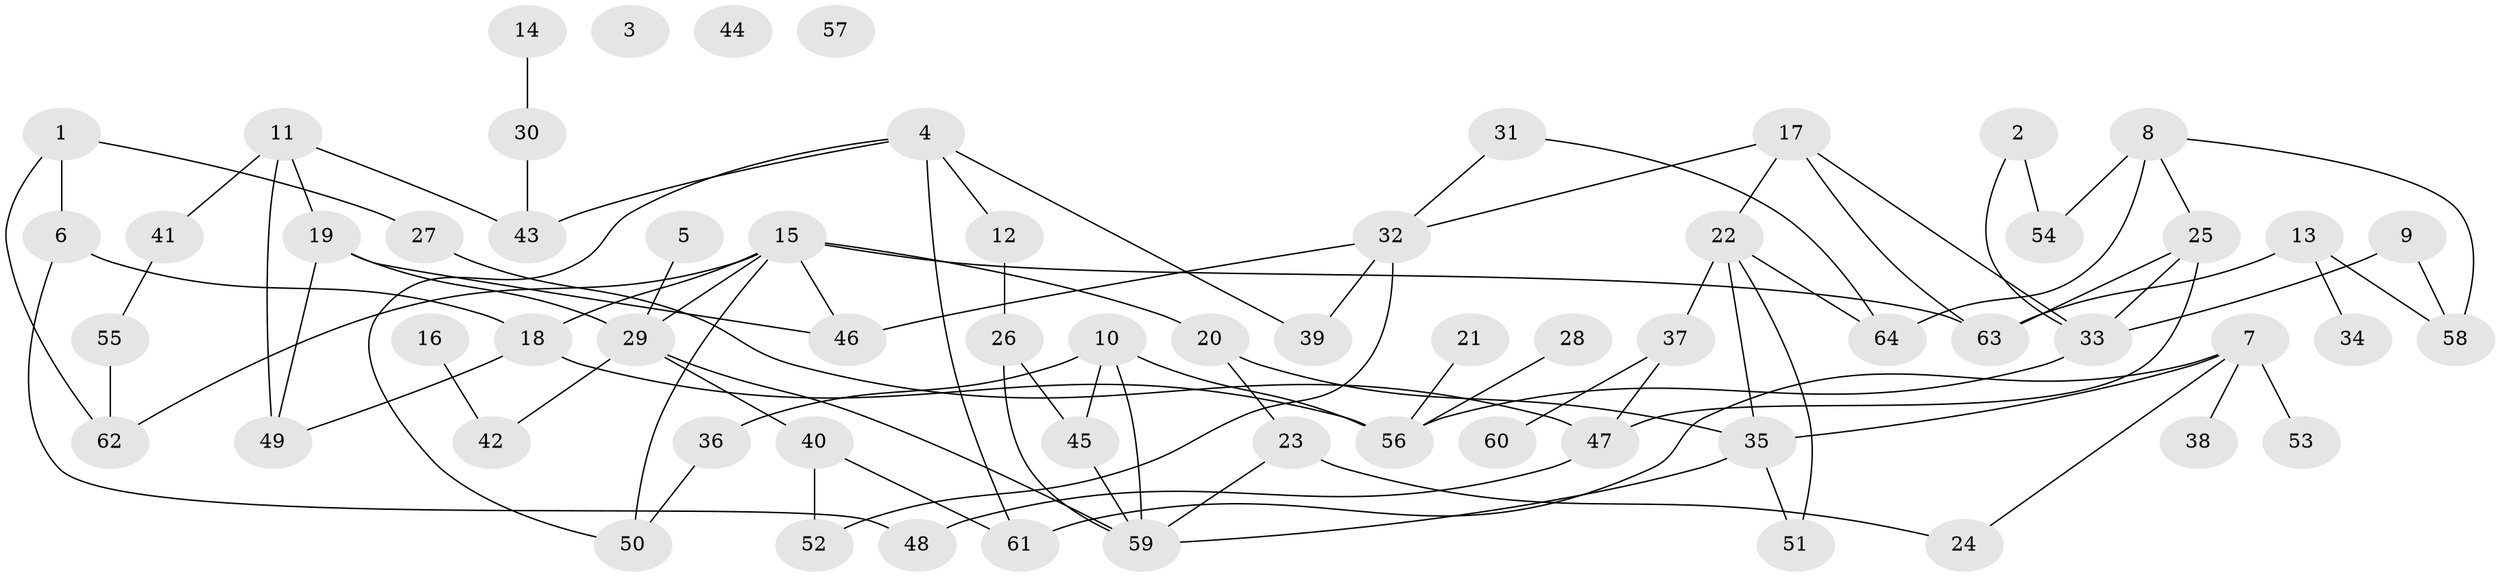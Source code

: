 // Generated by graph-tools (version 1.1) at 2025/00/03/09/25 03:00:43]
// undirected, 64 vertices, 91 edges
graph export_dot {
graph [start="1"]
  node [color=gray90,style=filled];
  1;
  2;
  3;
  4;
  5;
  6;
  7;
  8;
  9;
  10;
  11;
  12;
  13;
  14;
  15;
  16;
  17;
  18;
  19;
  20;
  21;
  22;
  23;
  24;
  25;
  26;
  27;
  28;
  29;
  30;
  31;
  32;
  33;
  34;
  35;
  36;
  37;
  38;
  39;
  40;
  41;
  42;
  43;
  44;
  45;
  46;
  47;
  48;
  49;
  50;
  51;
  52;
  53;
  54;
  55;
  56;
  57;
  58;
  59;
  60;
  61;
  62;
  63;
  64;
  1 -- 6;
  1 -- 27;
  1 -- 62;
  2 -- 33;
  2 -- 54;
  4 -- 12;
  4 -- 39;
  4 -- 43;
  4 -- 50;
  4 -- 61;
  5 -- 29;
  6 -- 18;
  6 -- 48;
  7 -- 24;
  7 -- 35;
  7 -- 38;
  7 -- 53;
  7 -- 61;
  8 -- 25;
  8 -- 54;
  8 -- 58;
  8 -- 64;
  9 -- 33;
  9 -- 58;
  10 -- 36;
  10 -- 45;
  10 -- 56;
  10 -- 59;
  11 -- 19;
  11 -- 41;
  11 -- 43;
  11 -- 49;
  12 -- 26;
  13 -- 34;
  13 -- 58;
  13 -- 63;
  14 -- 30;
  15 -- 18;
  15 -- 20;
  15 -- 29;
  15 -- 46;
  15 -- 50;
  15 -- 62;
  15 -- 63;
  16 -- 42;
  17 -- 22;
  17 -- 32;
  17 -- 33;
  17 -- 63;
  18 -- 49;
  18 -- 56;
  19 -- 29;
  19 -- 46;
  19 -- 49;
  20 -- 23;
  20 -- 35;
  21 -- 56;
  22 -- 35;
  22 -- 37;
  22 -- 51;
  22 -- 64;
  23 -- 24;
  23 -- 59;
  25 -- 33;
  25 -- 47;
  25 -- 63;
  26 -- 45;
  26 -- 59;
  27 -- 47;
  28 -- 56;
  29 -- 40;
  29 -- 42;
  29 -- 59;
  30 -- 43;
  31 -- 32;
  31 -- 64;
  32 -- 39;
  32 -- 46;
  32 -- 52;
  33 -- 56;
  35 -- 51;
  35 -- 59;
  36 -- 50;
  37 -- 47;
  37 -- 60;
  40 -- 52;
  40 -- 61;
  41 -- 55;
  45 -- 59;
  47 -- 48;
  55 -- 62;
}
